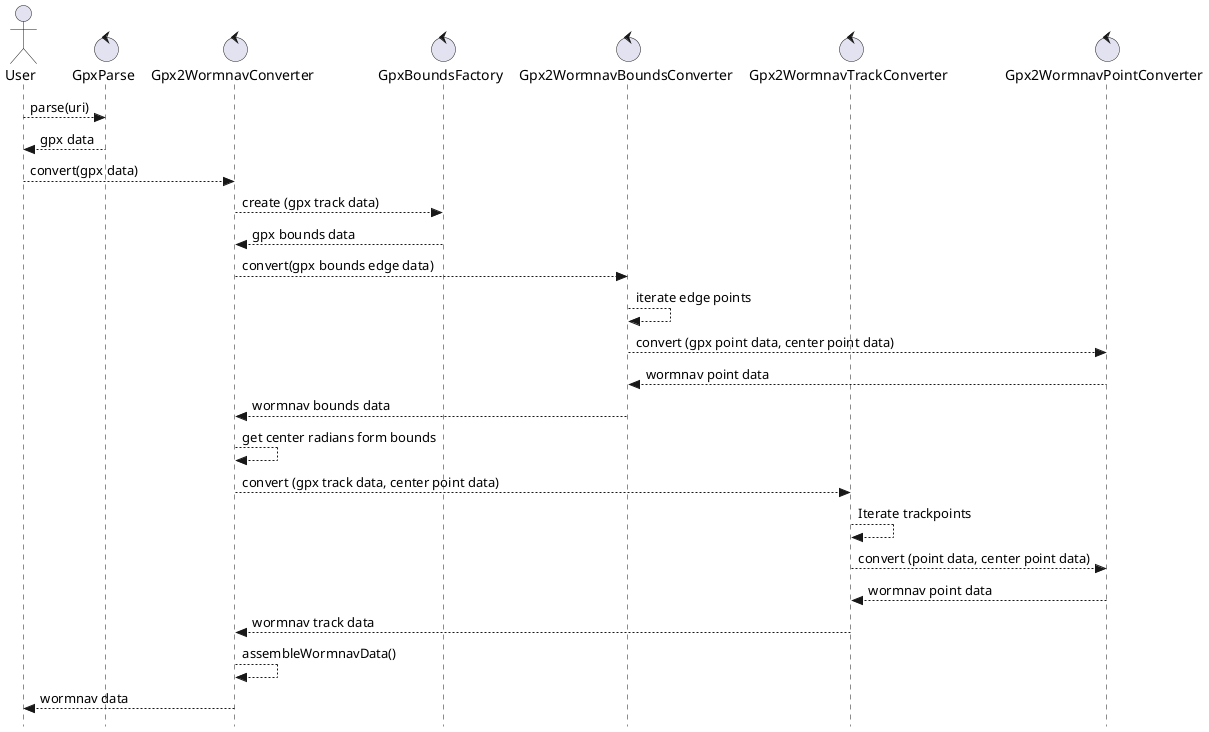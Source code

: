 @startuml

skinparam style strictuml

actor User
control GpxParse
control Gpx2WormnavConverter
control GpxBoundsFactory
control Gpx2WormnavBoundsConverter
control Gpx2WormnavTrackConverter
control Gpx2WormnavPointConverter

User --> GpxParse : parse(uri)
GpxParse --> User : gpx data
User --> Gpx2WormnavConverter : convert(gpx data)

Gpx2WormnavConverter --> GpxBoundsFactory : create (gpx track data)
GpxBoundsFactory --> Gpx2WormnavConverter : gpx bounds data

Gpx2WormnavConverter --> Gpx2WormnavBoundsConverter : convert(gpx bounds edge data)
Gpx2WormnavBoundsConverter --> Gpx2WormnavBoundsConverter : iterate edge points
Gpx2WormnavBoundsConverter --> Gpx2WormnavPointConverter : convert (gpx point data, center point data)
Gpx2WormnavPointConverter --> Gpx2WormnavBoundsConverter : wormnav point data
Gpx2WormnavBoundsConverter --> Gpx2WormnavConverter : wormnav bounds data

Gpx2WormnavConverter --> Gpx2WormnavConverter : get center radians form bounds

Gpx2WormnavConverter --> Gpx2WormnavTrackConverter : convert (gpx track data, center point data)
Gpx2WormnavTrackConverter --> Gpx2WormnavTrackConverter : Iterate trackpoints
Gpx2WormnavTrackConverter --> Gpx2WormnavPointConverter : convert (point data, center point data)
Gpx2WormnavPointConverter --> Gpx2WormnavTrackConverter : wormnav point data
Gpx2WormnavTrackConverter --> Gpx2WormnavConverter : wormnav track data

Gpx2WormnavConverter --> Gpx2WormnavConverter : assembleWormnavData()
Gpx2WormnavConverter --> User : wormnav data

@enduml